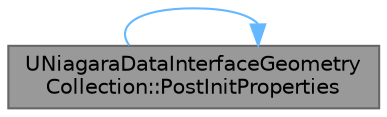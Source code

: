 digraph "UNiagaraDataInterfaceGeometryCollection::PostInitProperties"
{
 // INTERACTIVE_SVG=YES
 // LATEX_PDF_SIZE
  bgcolor="transparent";
  edge [fontname=Helvetica,fontsize=10,labelfontname=Helvetica,labelfontsize=10];
  node [fontname=Helvetica,fontsize=10,shape=box,height=0.2,width=0.4];
  rankdir="RL";
  Node1 [id="Node000001",label="UNiagaraDataInterfaceGeometry\lCollection::PostInitProperties",height=0.2,width=0.4,color="gray40", fillcolor="grey60", style="filled", fontcolor="black",tooltip="UObject Interface."];
  Node1 -> Node1 [id="edge1_Node000001_Node000001",dir="back",color="steelblue1",style="solid",tooltip=" "];
}
